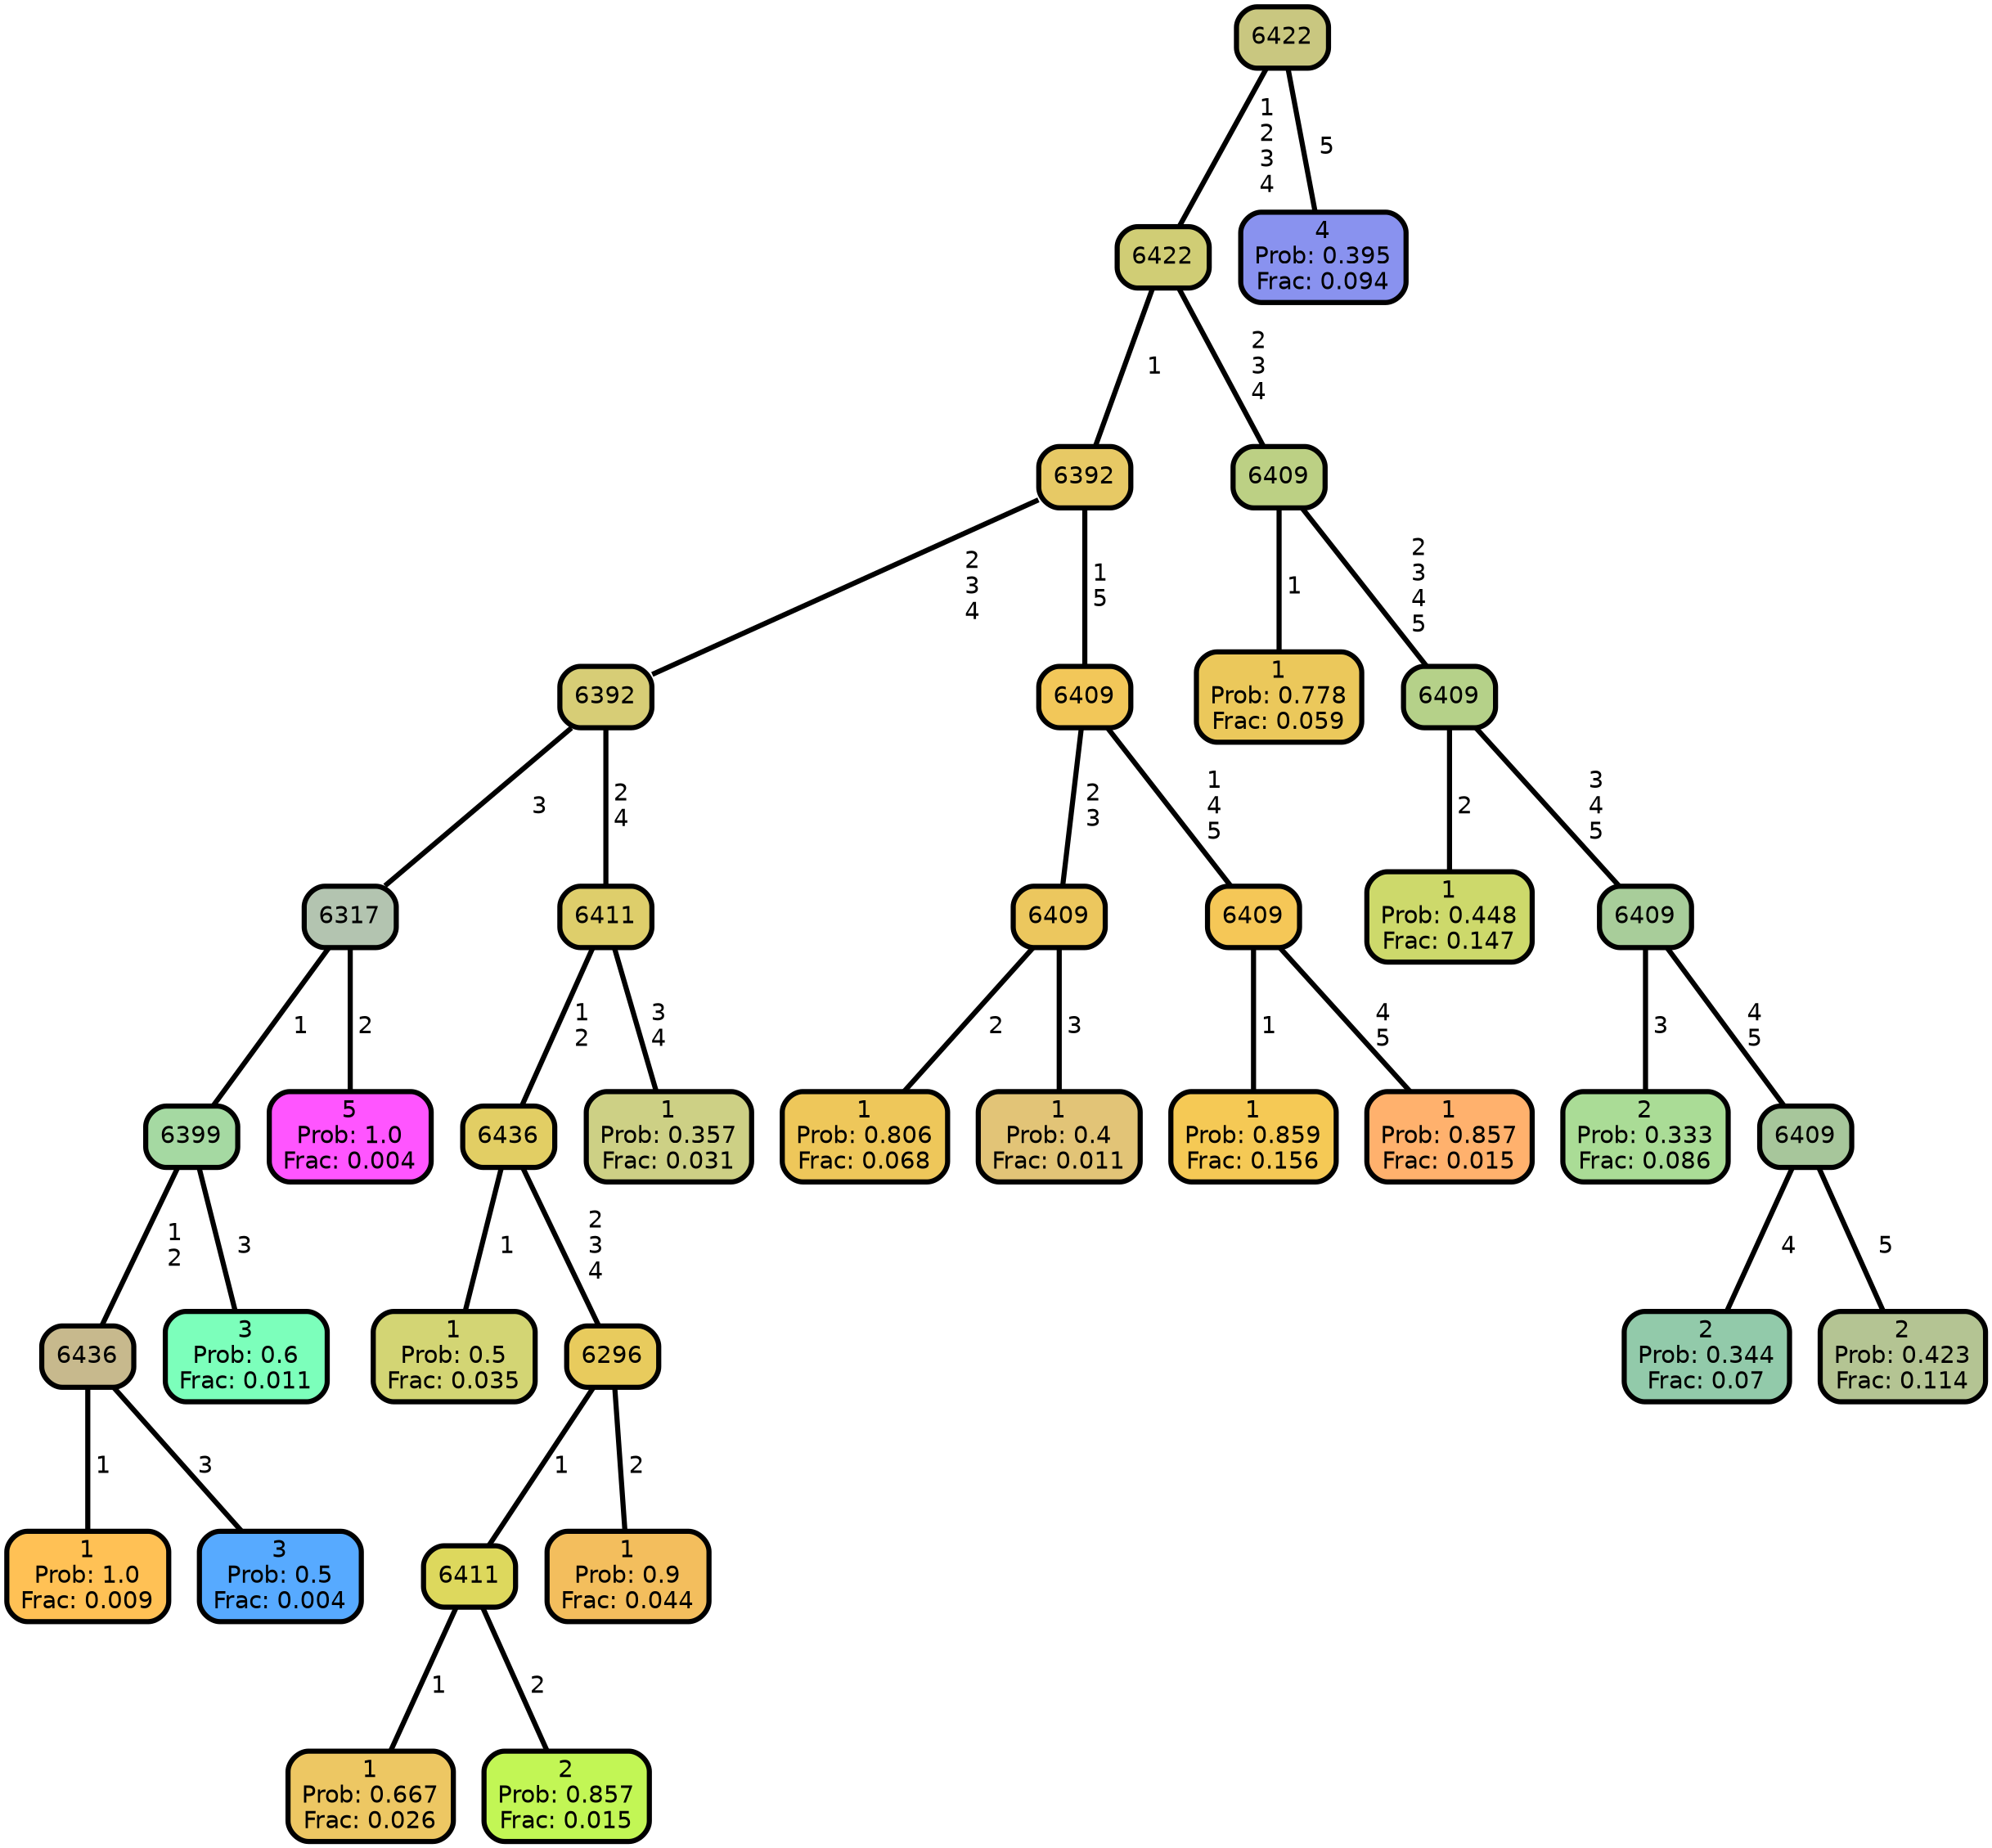 graph Tree {
node [shape=box, style="filled, rounded",color="black",penwidth="3",fontcolor="black",                 fontname=helvetica] ;
graph [ranksep="0 equally", splines=straight,                 bgcolor=transparent, dpi=200] ;
edge [fontname=helvetica, color=black] ;
0 [label="1
Prob: 1.0
Frac: 0.009", fillcolor="#ffc155"] ;
1 [label="6436", fillcolor="#c7b98d"] ;
2 [label="3
Prob: 0.5
Frac: 0.004", fillcolor="#57aaff"] ;
3 [label="6399", fillcolor="#a5d9a2"] ;
4 [label="3
Prob: 0.6
Frac: 0.011", fillcolor="#7cffbb"] ;
5 [label="6317", fillcolor="#b3c4b0"] ;
6 [label="5
Prob: 1.0
Frac: 0.004", fillcolor="#ff55ff"] ;
7 [label="6392", fillcolor="#d7cd76"] ;
8 [label="1
Prob: 0.5
Frac: 0.035", fillcolor="#d3d574"] ;
9 [label="6436", fillcolor="#e2ce64"] ;
10 [label="1
Prob: 0.667
Frac: 0.026", fillcolor="#edc763"] ;
11 [label="6411", fillcolor="#ddd85d"] ;
12 [label="2
Prob: 0.857
Frac: 0.015", fillcolor="#c2f655"] ;
13 [label="6296", fillcolor="#e8cb5d"] ;
14 [label="1
Prob: 0.9
Frac: 0.044", fillcolor="#f3be5d"] ;
15 [label="6411", fillcolor="#dece6b"] ;
16 [label="1
Prob: 0.357
Frac: 0.031", fillcolor="#cdd085"] ;
17 [label="6392", fillcolor="#e7c965"] ;
18 [label="1
Prob: 0.806
Frac: 0.068", fillcolor="#eec75a"] ;
19 [label="6409", fillcolor="#ecc75e"] ;
20 [label="1
Prob: 0.4
Frac: 0.011", fillcolor="#e2c477"] ;
21 [label="6409", fillcolor="#f2c759"] ;
22 [label="1
Prob: 0.859
Frac: 0.156", fillcolor="#f5c955"] ;
23 [label="6409", fillcolor="#f5c757"] ;
24 [label="1
Prob: 0.857
Frac: 0.015", fillcolor="#ffb16d"] ;
25 [label="6422", fillcolor="#d0cd75"] ;
26 [label="1
Prob: 0.778
Frac: 0.059", fillcolor="#ebc85b"] ;
27 [label="6409", fillcolor="#bcd084"] ;
28 [label="1
Prob: 0.448
Frac: 0.147", fillcolor="#cdd96b"] ;
29 [label="6409", fillcolor="#b5d189"] ;
30 [label="2
Prob: 0.333
Frac: 0.086", fillcolor="#aadc96"] ;
31 [label="6409", fillcolor="#a8cd9a"] ;
32 [label="2
Prob: 0.344
Frac: 0.07", fillcolor="#92caaa"] ;
33 [label="6409", fillcolor="#a7c69b"] ;
34 [label="2
Prob: 0.423
Frac: 0.114", fillcolor="#b4c493"] ;
35 [label="6422", fillcolor="#c9c780"] ;
36 [label="4
Prob: 0.395
Frac: 0.094", fillcolor="#8992ef"] ;
1 -- 0 [label=" 1",penwidth=3] ;
1 -- 2 [label=" 3",penwidth=3] ;
3 -- 1 [label=" 1\n 2",penwidth=3] ;
3 -- 4 [label=" 3",penwidth=3] ;
5 -- 3 [label=" 1",penwidth=3] ;
5 -- 6 [label=" 2",penwidth=3] ;
7 -- 5 [label=" 3",penwidth=3] ;
7 -- 15 [label=" 2\n 4",penwidth=3] ;
9 -- 8 [label=" 1",penwidth=3] ;
9 -- 13 [label=" 2\n 3\n 4",penwidth=3] ;
11 -- 10 [label=" 1",penwidth=3] ;
11 -- 12 [label=" 2",penwidth=3] ;
13 -- 11 [label=" 1",penwidth=3] ;
13 -- 14 [label=" 2",penwidth=3] ;
15 -- 9 [label=" 1\n 2",penwidth=3] ;
15 -- 16 [label=" 3\n 4",penwidth=3] ;
17 -- 7 [label=" 2\n 3\n 4",penwidth=3] ;
17 -- 21 [label=" 1\n 5",penwidth=3] ;
19 -- 18 [label=" 2",penwidth=3] ;
19 -- 20 [label=" 3",penwidth=3] ;
21 -- 19 [label=" 2\n 3",penwidth=3] ;
21 -- 23 [label=" 1\n 4\n 5",penwidth=3] ;
23 -- 22 [label=" 1",penwidth=3] ;
23 -- 24 [label=" 4\n 5",penwidth=3] ;
25 -- 17 [label=" 1",penwidth=3] ;
25 -- 27 [label=" 2\n 3\n 4",penwidth=3] ;
27 -- 26 [label=" 1",penwidth=3] ;
27 -- 29 [label=" 2\n 3\n 4\n 5",penwidth=3] ;
29 -- 28 [label=" 2",penwidth=3] ;
29 -- 31 [label=" 3\n 4\n 5",penwidth=3] ;
31 -- 30 [label=" 3",penwidth=3] ;
31 -- 33 [label=" 4\n 5",penwidth=3] ;
33 -- 32 [label=" 4",penwidth=3] ;
33 -- 34 [label=" 5",penwidth=3] ;
35 -- 25 [label=" 1\n 2\n 3\n 4",penwidth=3] ;
35 -- 36 [label=" 5",penwidth=3] ;
{rank = same;}}